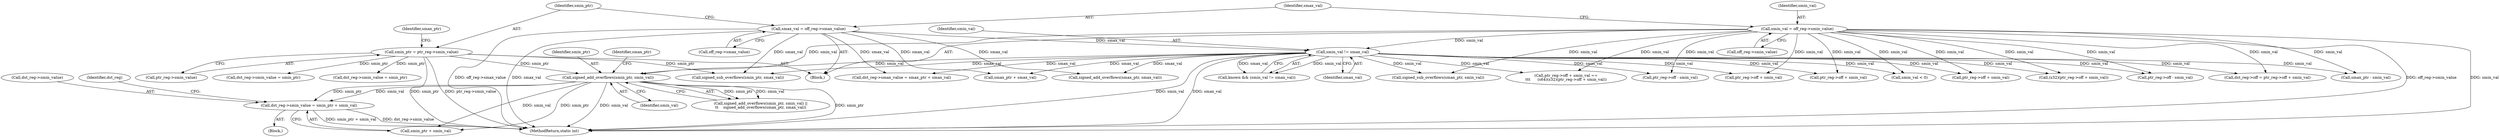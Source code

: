 digraph "0_linux_bb7f0f989ca7de1153bd128a40a71709e339fa03@integer" {
"1000438" [label="(Call,dst_reg->smin_value = smin_ptr + smin_val)"];
"1000419" [label="(Call,signed_add_overflows(smin_ptr, smin_val))"];
"1000148" [label="(Call,smin_ptr = ptr_reg->smin_value)"];
"1000206" [label="(Call,smin_val != smax_val)"];
"1000136" [label="(Call,smin_val = off_reg->smin_value)"];
"1000142" [label="(Call,smax_val = off_reg->smax_value)"];
"1000150" [label="(Call,ptr_reg->smin_value)"];
"1000204" [label="(Call,known && (smin_val != smax_val))"];
"1000422" [label="(Call,signed_add_overflows(smax_ptr, smax_val))"];
"1000137" [label="(Identifier,smin_val)"];
"1000731" [label="(Call,smin_val < 0)"];
"1000404" [label="(Call,ptr_reg->off + smin_val)"];
"1000419" [label="(Call,signed_add_overflows(smin_ptr, smin_val))"];
"1000421" [label="(Identifier,smin_val)"];
"1000149" [label="(Identifier,smin_ptr)"];
"1000121" [label="(Block,)"];
"1000365" [label="(Call,(s32)(ptr_reg->off + smin_val))"];
"1000621" [label="(Call,ptr_reg->off - smin_val)"];
"1000449" [label="(Call,smax_ptr + smax_val)"];
"1000208" [label="(Identifier,smax_val)"];
"1000400" [label="(Call,dst_reg->off = ptr_reg->off + smin_val)"];
"1000666" [label="(Call,smax_ptr - smin_val)"];
"1000373" [label="(Call,dst_reg->smin_value = smin_ptr)"];
"1000442" [label="(Call,smin_ptr + smin_val)"];
"1000438" [label="(Call,dst_reg->smin_value = smin_ptr + smin_val)"];
"1000358" [label="(Call,ptr_reg->off + smin_val)"];
"1000367" [label="(Call,ptr_reg->off + smin_val)"];
"1000143" [label="(Identifier,smax_val)"];
"1000418" [label="(Call,signed_add_overflows(smin_ptr, smin_val) ||\n\t\t    signed_add_overflows(smax_ptr, smax_val))"];
"1000136" [label="(Call,smin_val = off_reg->smin_value)"];
"1000797" [label="(MethodReturn,static int)"];
"1000583" [label="(Call,dst_reg->smin_value = smin_ptr)"];
"1000148" [label="(Call,smin_ptr = ptr_reg->smin_value)"];
"1000636" [label="(Call,signed_sub_overflows(smin_ptr, smax_val))"];
"1000639" [label="(Call,signed_sub_overflows(smax_ptr, smin_val))"];
"1000155" [label="(Identifier,smax_ptr)"];
"1000437" [label="(Block,)"];
"1000138" [label="(Call,off_reg->smin_value)"];
"1000357" [label="(Call,ptr_reg->off + smin_val ==\n\t\t\t      (s64)(s32)(ptr_reg->off + smin_val))"];
"1000439" [label="(Call,dst_reg->smin_value)"];
"1000445" [label="(Call,dst_reg->smax_value = smax_ptr + smax_val)"];
"1000568" [label="(Call,ptr_reg->off - smin_val)"];
"1000206" [label="(Call,smin_val != smax_val)"];
"1000420" [label="(Identifier,smin_ptr)"];
"1000142" [label="(Call,smax_val = off_reg->smax_value)"];
"1000207" [label="(Identifier,smin_val)"];
"1000423" [label="(Identifier,smax_ptr)"];
"1000144" [label="(Call,off_reg->smax_value)"];
"1000447" [label="(Identifier,dst_reg)"];
"1000438" -> "1000437"  [label="AST: "];
"1000438" -> "1000442"  [label="CFG: "];
"1000439" -> "1000438"  [label="AST: "];
"1000442" -> "1000438"  [label="AST: "];
"1000447" -> "1000438"  [label="CFG: "];
"1000438" -> "1000797"  [label="DDG: smin_ptr + smin_val"];
"1000438" -> "1000797"  [label="DDG: dst_reg->smin_value"];
"1000419" -> "1000438"  [label="DDG: smin_ptr"];
"1000419" -> "1000438"  [label="DDG: smin_val"];
"1000419" -> "1000418"  [label="AST: "];
"1000419" -> "1000421"  [label="CFG: "];
"1000420" -> "1000419"  [label="AST: "];
"1000421" -> "1000419"  [label="AST: "];
"1000423" -> "1000419"  [label="CFG: "];
"1000418" -> "1000419"  [label="CFG: "];
"1000419" -> "1000797"  [label="DDG: smin_ptr"];
"1000419" -> "1000797"  [label="DDG: smin_val"];
"1000419" -> "1000418"  [label="DDG: smin_ptr"];
"1000419" -> "1000418"  [label="DDG: smin_val"];
"1000148" -> "1000419"  [label="DDG: smin_ptr"];
"1000206" -> "1000419"  [label="DDG: smin_val"];
"1000136" -> "1000419"  [label="DDG: smin_val"];
"1000419" -> "1000442"  [label="DDG: smin_ptr"];
"1000419" -> "1000442"  [label="DDG: smin_val"];
"1000148" -> "1000121"  [label="AST: "];
"1000148" -> "1000150"  [label="CFG: "];
"1000149" -> "1000148"  [label="AST: "];
"1000150" -> "1000148"  [label="AST: "];
"1000155" -> "1000148"  [label="CFG: "];
"1000148" -> "1000797"  [label="DDG: smin_ptr"];
"1000148" -> "1000797"  [label="DDG: ptr_reg->smin_value"];
"1000148" -> "1000373"  [label="DDG: smin_ptr"];
"1000148" -> "1000583"  [label="DDG: smin_ptr"];
"1000148" -> "1000636"  [label="DDG: smin_ptr"];
"1000206" -> "1000204"  [label="AST: "];
"1000206" -> "1000208"  [label="CFG: "];
"1000207" -> "1000206"  [label="AST: "];
"1000208" -> "1000206"  [label="AST: "];
"1000204" -> "1000206"  [label="CFG: "];
"1000206" -> "1000797"  [label="DDG: smax_val"];
"1000206" -> "1000797"  [label="DDG: smin_val"];
"1000206" -> "1000204"  [label="DDG: smin_val"];
"1000206" -> "1000204"  [label="DDG: smax_val"];
"1000136" -> "1000206"  [label="DDG: smin_val"];
"1000142" -> "1000206"  [label="DDG: smax_val"];
"1000206" -> "1000357"  [label="DDG: smin_val"];
"1000206" -> "1000358"  [label="DDG: smin_val"];
"1000206" -> "1000365"  [label="DDG: smin_val"];
"1000206" -> "1000367"  [label="DDG: smin_val"];
"1000206" -> "1000400"  [label="DDG: smin_val"];
"1000206" -> "1000404"  [label="DDG: smin_val"];
"1000206" -> "1000422"  [label="DDG: smax_val"];
"1000206" -> "1000445"  [label="DDG: smax_val"];
"1000206" -> "1000449"  [label="DDG: smax_val"];
"1000206" -> "1000568"  [label="DDG: smin_val"];
"1000206" -> "1000621"  [label="DDG: smin_val"];
"1000206" -> "1000636"  [label="DDG: smax_val"];
"1000206" -> "1000639"  [label="DDG: smin_val"];
"1000206" -> "1000666"  [label="DDG: smin_val"];
"1000206" -> "1000731"  [label="DDG: smin_val"];
"1000136" -> "1000121"  [label="AST: "];
"1000136" -> "1000138"  [label="CFG: "];
"1000137" -> "1000136"  [label="AST: "];
"1000138" -> "1000136"  [label="AST: "];
"1000143" -> "1000136"  [label="CFG: "];
"1000136" -> "1000797"  [label="DDG: off_reg->smin_value"];
"1000136" -> "1000797"  [label="DDG: smin_val"];
"1000136" -> "1000357"  [label="DDG: smin_val"];
"1000136" -> "1000358"  [label="DDG: smin_val"];
"1000136" -> "1000365"  [label="DDG: smin_val"];
"1000136" -> "1000367"  [label="DDG: smin_val"];
"1000136" -> "1000400"  [label="DDG: smin_val"];
"1000136" -> "1000404"  [label="DDG: smin_val"];
"1000136" -> "1000568"  [label="DDG: smin_val"];
"1000136" -> "1000621"  [label="DDG: smin_val"];
"1000136" -> "1000639"  [label="DDG: smin_val"];
"1000136" -> "1000666"  [label="DDG: smin_val"];
"1000136" -> "1000731"  [label="DDG: smin_val"];
"1000142" -> "1000121"  [label="AST: "];
"1000142" -> "1000144"  [label="CFG: "];
"1000143" -> "1000142"  [label="AST: "];
"1000144" -> "1000142"  [label="AST: "];
"1000149" -> "1000142"  [label="CFG: "];
"1000142" -> "1000797"  [label="DDG: off_reg->smax_value"];
"1000142" -> "1000797"  [label="DDG: smax_val"];
"1000142" -> "1000422"  [label="DDG: smax_val"];
"1000142" -> "1000445"  [label="DDG: smax_val"];
"1000142" -> "1000449"  [label="DDG: smax_val"];
"1000142" -> "1000636"  [label="DDG: smax_val"];
}
